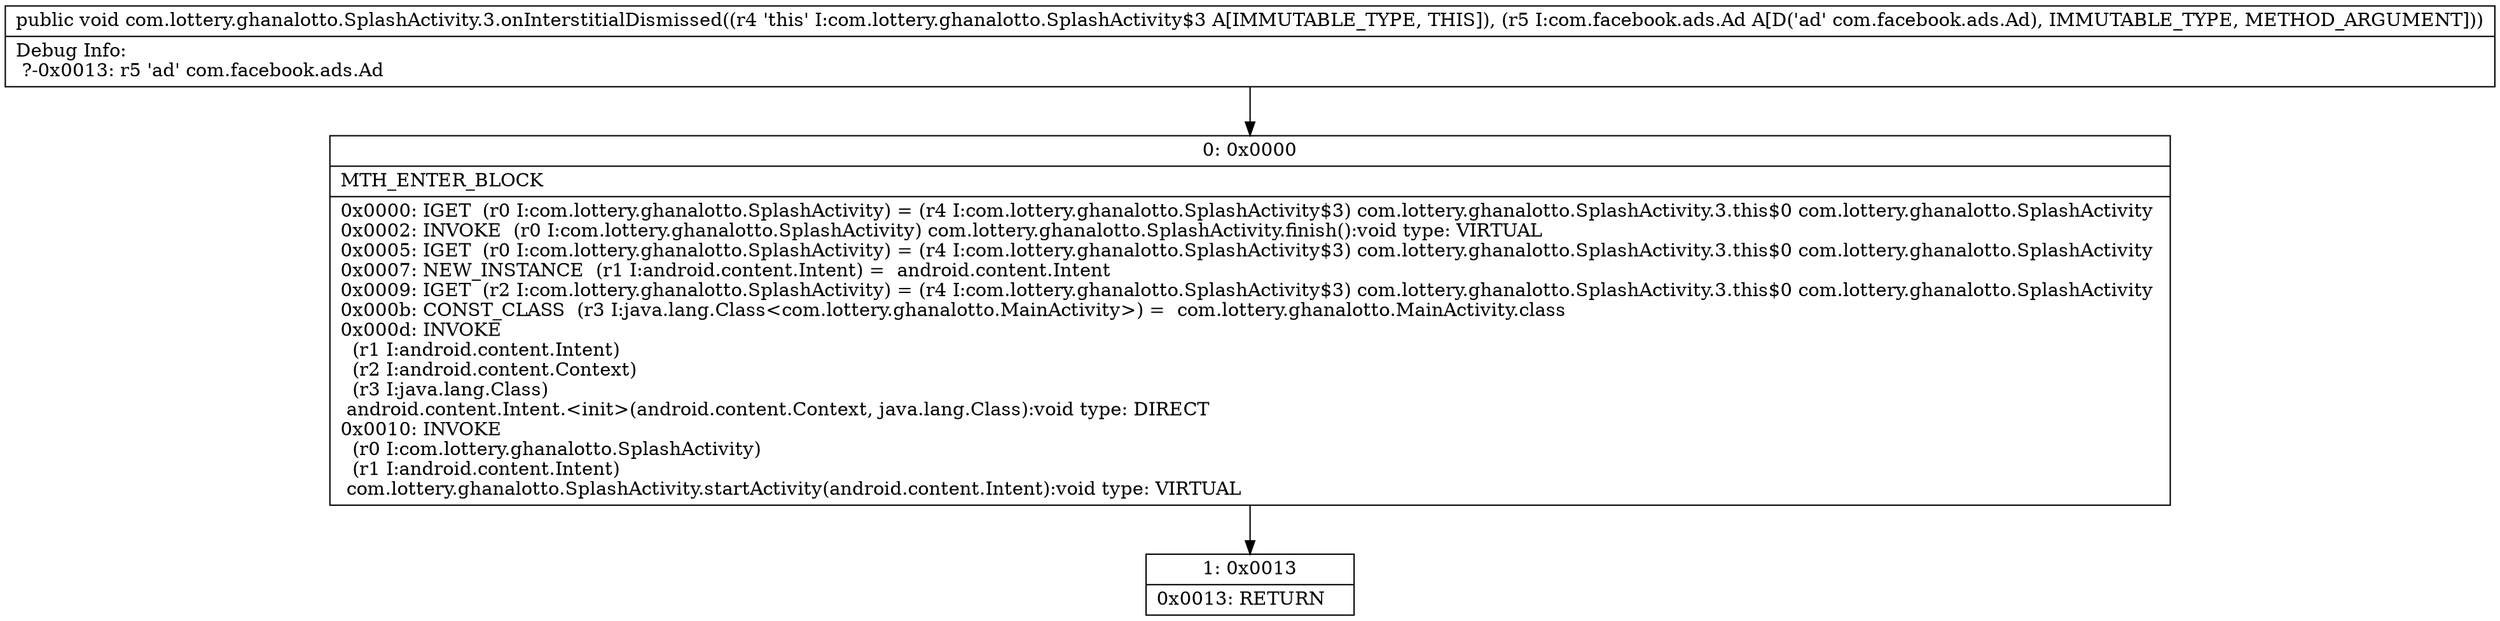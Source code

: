 digraph "CFG forcom.lottery.ghanalotto.SplashActivity.3.onInterstitialDismissed(Lcom\/facebook\/ads\/Ad;)V" {
Node_0 [shape=record,label="{0\:\ 0x0000|MTH_ENTER_BLOCK\l|0x0000: IGET  (r0 I:com.lottery.ghanalotto.SplashActivity) = (r4 I:com.lottery.ghanalotto.SplashActivity$3) com.lottery.ghanalotto.SplashActivity.3.this$0 com.lottery.ghanalotto.SplashActivity \l0x0002: INVOKE  (r0 I:com.lottery.ghanalotto.SplashActivity) com.lottery.ghanalotto.SplashActivity.finish():void type: VIRTUAL \l0x0005: IGET  (r0 I:com.lottery.ghanalotto.SplashActivity) = (r4 I:com.lottery.ghanalotto.SplashActivity$3) com.lottery.ghanalotto.SplashActivity.3.this$0 com.lottery.ghanalotto.SplashActivity \l0x0007: NEW_INSTANCE  (r1 I:android.content.Intent) =  android.content.Intent \l0x0009: IGET  (r2 I:com.lottery.ghanalotto.SplashActivity) = (r4 I:com.lottery.ghanalotto.SplashActivity$3) com.lottery.ghanalotto.SplashActivity.3.this$0 com.lottery.ghanalotto.SplashActivity \l0x000b: CONST_CLASS  (r3 I:java.lang.Class\<com.lottery.ghanalotto.MainActivity\>) =  com.lottery.ghanalotto.MainActivity.class \l0x000d: INVOKE  \l  (r1 I:android.content.Intent)\l  (r2 I:android.content.Context)\l  (r3 I:java.lang.Class)\l android.content.Intent.\<init\>(android.content.Context, java.lang.Class):void type: DIRECT \l0x0010: INVOKE  \l  (r0 I:com.lottery.ghanalotto.SplashActivity)\l  (r1 I:android.content.Intent)\l com.lottery.ghanalotto.SplashActivity.startActivity(android.content.Intent):void type: VIRTUAL \l}"];
Node_1 [shape=record,label="{1\:\ 0x0013|0x0013: RETURN   \l}"];
MethodNode[shape=record,label="{public void com.lottery.ghanalotto.SplashActivity.3.onInterstitialDismissed((r4 'this' I:com.lottery.ghanalotto.SplashActivity$3 A[IMMUTABLE_TYPE, THIS]), (r5 I:com.facebook.ads.Ad A[D('ad' com.facebook.ads.Ad), IMMUTABLE_TYPE, METHOD_ARGUMENT]))  | Debug Info:\l  ?\-0x0013: r5 'ad' com.facebook.ads.Ad\l}"];
MethodNode -> Node_0;
Node_0 -> Node_1;
}

